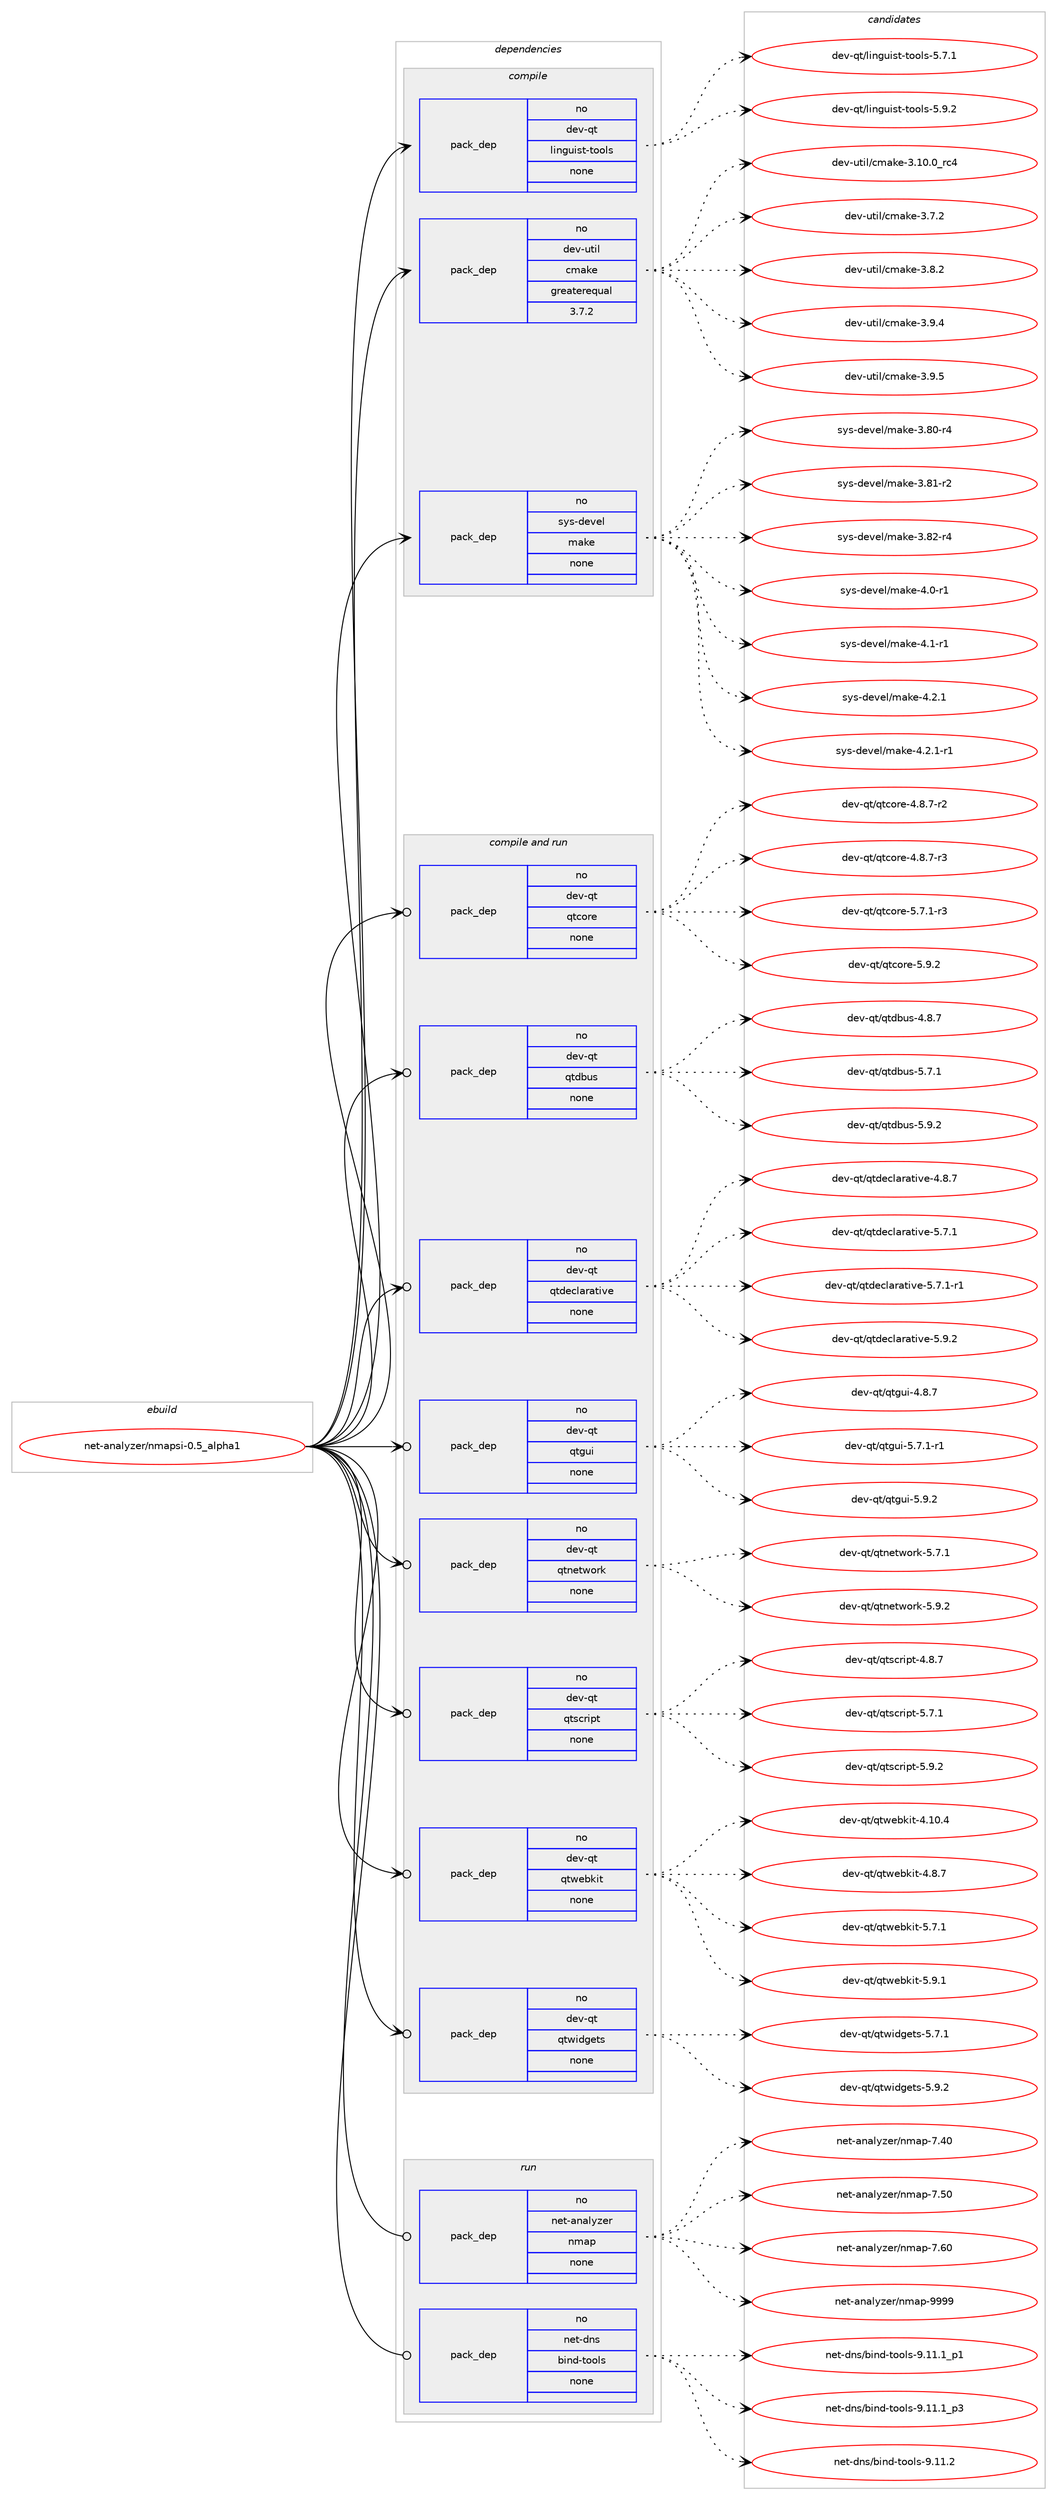 digraph prolog {

# *************
# Graph options
# *************

newrank=true;
concentrate=true;
compound=true;
graph [rankdir=LR,fontname=Helvetica,fontsize=10,ranksep=1.5];#, ranksep=2.5, nodesep=0.2];
edge  [arrowhead=vee];
node  [fontname=Helvetica,fontsize=10];

# **********
# The ebuild
# **********

subgraph cluster_leftcol {
color=gray;
rank=same;
label=<<i>ebuild</i>>;
id [label="net-analyzer/nmapsi-0.5_alpha1", color=red, width=4, href="../net-analyzer/nmapsi-0.5_alpha1.svg"];
}

# ****************
# The dependencies
# ****************

subgraph cluster_midcol {
color=gray;
label=<<i>dependencies</i>>;
subgraph cluster_compile {
fillcolor="#eeeeee";
style=filled;
label=<<i>compile</i>>;
subgraph pack296556 {
dependency402394 [label=<<TABLE BORDER="0" CELLBORDER="1" CELLSPACING="0" CELLPADDING="4" WIDTH="220"><TR><TD ROWSPAN="6" CELLPADDING="30">pack_dep</TD></TR><TR><TD WIDTH="110">no</TD></TR><TR><TD>dev-qt</TD></TR><TR><TD>linguist-tools</TD></TR><TR><TD>none</TD></TR><TR><TD></TD></TR></TABLE>>, shape=none, color=blue];
}
id:e -> dependency402394:w [weight=20,style="solid",arrowhead="vee"];
subgraph pack296557 {
dependency402395 [label=<<TABLE BORDER="0" CELLBORDER="1" CELLSPACING="0" CELLPADDING="4" WIDTH="220"><TR><TD ROWSPAN="6" CELLPADDING="30">pack_dep</TD></TR><TR><TD WIDTH="110">no</TD></TR><TR><TD>dev-util</TD></TR><TR><TD>cmake</TD></TR><TR><TD>greaterequal</TD></TR><TR><TD>3.7.2</TD></TR></TABLE>>, shape=none, color=blue];
}
id:e -> dependency402395:w [weight=20,style="solid",arrowhead="vee"];
subgraph pack296558 {
dependency402396 [label=<<TABLE BORDER="0" CELLBORDER="1" CELLSPACING="0" CELLPADDING="4" WIDTH="220"><TR><TD ROWSPAN="6" CELLPADDING="30">pack_dep</TD></TR><TR><TD WIDTH="110">no</TD></TR><TR><TD>sys-devel</TD></TR><TR><TD>make</TD></TR><TR><TD>none</TD></TR><TR><TD></TD></TR></TABLE>>, shape=none, color=blue];
}
id:e -> dependency402396:w [weight=20,style="solid",arrowhead="vee"];
}
subgraph cluster_compileandrun {
fillcolor="#eeeeee";
style=filled;
label=<<i>compile and run</i>>;
subgraph pack296559 {
dependency402397 [label=<<TABLE BORDER="0" CELLBORDER="1" CELLSPACING="0" CELLPADDING="4" WIDTH="220"><TR><TD ROWSPAN="6" CELLPADDING="30">pack_dep</TD></TR><TR><TD WIDTH="110">no</TD></TR><TR><TD>dev-qt</TD></TR><TR><TD>qtcore</TD></TR><TR><TD>none</TD></TR><TR><TD></TD></TR></TABLE>>, shape=none, color=blue];
}
id:e -> dependency402397:w [weight=20,style="solid",arrowhead="odotvee"];
subgraph pack296560 {
dependency402398 [label=<<TABLE BORDER="0" CELLBORDER="1" CELLSPACING="0" CELLPADDING="4" WIDTH="220"><TR><TD ROWSPAN="6" CELLPADDING="30">pack_dep</TD></TR><TR><TD WIDTH="110">no</TD></TR><TR><TD>dev-qt</TD></TR><TR><TD>qtdbus</TD></TR><TR><TD>none</TD></TR><TR><TD></TD></TR></TABLE>>, shape=none, color=blue];
}
id:e -> dependency402398:w [weight=20,style="solid",arrowhead="odotvee"];
subgraph pack296561 {
dependency402399 [label=<<TABLE BORDER="0" CELLBORDER="1" CELLSPACING="0" CELLPADDING="4" WIDTH="220"><TR><TD ROWSPAN="6" CELLPADDING="30">pack_dep</TD></TR><TR><TD WIDTH="110">no</TD></TR><TR><TD>dev-qt</TD></TR><TR><TD>qtdeclarative</TD></TR><TR><TD>none</TD></TR><TR><TD></TD></TR></TABLE>>, shape=none, color=blue];
}
id:e -> dependency402399:w [weight=20,style="solid",arrowhead="odotvee"];
subgraph pack296562 {
dependency402400 [label=<<TABLE BORDER="0" CELLBORDER="1" CELLSPACING="0" CELLPADDING="4" WIDTH="220"><TR><TD ROWSPAN="6" CELLPADDING="30">pack_dep</TD></TR><TR><TD WIDTH="110">no</TD></TR><TR><TD>dev-qt</TD></TR><TR><TD>qtgui</TD></TR><TR><TD>none</TD></TR><TR><TD></TD></TR></TABLE>>, shape=none, color=blue];
}
id:e -> dependency402400:w [weight=20,style="solid",arrowhead="odotvee"];
subgraph pack296563 {
dependency402401 [label=<<TABLE BORDER="0" CELLBORDER="1" CELLSPACING="0" CELLPADDING="4" WIDTH="220"><TR><TD ROWSPAN="6" CELLPADDING="30">pack_dep</TD></TR><TR><TD WIDTH="110">no</TD></TR><TR><TD>dev-qt</TD></TR><TR><TD>qtnetwork</TD></TR><TR><TD>none</TD></TR><TR><TD></TD></TR></TABLE>>, shape=none, color=blue];
}
id:e -> dependency402401:w [weight=20,style="solid",arrowhead="odotvee"];
subgraph pack296564 {
dependency402402 [label=<<TABLE BORDER="0" CELLBORDER="1" CELLSPACING="0" CELLPADDING="4" WIDTH="220"><TR><TD ROWSPAN="6" CELLPADDING="30">pack_dep</TD></TR><TR><TD WIDTH="110">no</TD></TR><TR><TD>dev-qt</TD></TR><TR><TD>qtscript</TD></TR><TR><TD>none</TD></TR><TR><TD></TD></TR></TABLE>>, shape=none, color=blue];
}
id:e -> dependency402402:w [weight=20,style="solid",arrowhead="odotvee"];
subgraph pack296565 {
dependency402403 [label=<<TABLE BORDER="0" CELLBORDER="1" CELLSPACING="0" CELLPADDING="4" WIDTH="220"><TR><TD ROWSPAN="6" CELLPADDING="30">pack_dep</TD></TR><TR><TD WIDTH="110">no</TD></TR><TR><TD>dev-qt</TD></TR><TR><TD>qtwebkit</TD></TR><TR><TD>none</TD></TR><TR><TD></TD></TR></TABLE>>, shape=none, color=blue];
}
id:e -> dependency402403:w [weight=20,style="solid",arrowhead="odotvee"];
subgraph pack296566 {
dependency402404 [label=<<TABLE BORDER="0" CELLBORDER="1" CELLSPACING="0" CELLPADDING="4" WIDTH="220"><TR><TD ROWSPAN="6" CELLPADDING="30">pack_dep</TD></TR><TR><TD WIDTH="110">no</TD></TR><TR><TD>dev-qt</TD></TR><TR><TD>qtwidgets</TD></TR><TR><TD>none</TD></TR><TR><TD></TD></TR></TABLE>>, shape=none, color=blue];
}
id:e -> dependency402404:w [weight=20,style="solid",arrowhead="odotvee"];
}
subgraph cluster_run {
fillcolor="#eeeeee";
style=filled;
label=<<i>run</i>>;
subgraph pack296567 {
dependency402405 [label=<<TABLE BORDER="0" CELLBORDER="1" CELLSPACING="0" CELLPADDING="4" WIDTH="220"><TR><TD ROWSPAN="6" CELLPADDING="30">pack_dep</TD></TR><TR><TD WIDTH="110">no</TD></TR><TR><TD>net-analyzer</TD></TR><TR><TD>nmap</TD></TR><TR><TD>none</TD></TR><TR><TD></TD></TR></TABLE>>, shape=none, color=blue];
}
id:e -> dependency402405:w [weight=20,style="solid",arrowhead="odot"];
subgraph pack296568 {
dependency402406 [label=<<TABLE BORDER="0" CELLBORDER="1" CELLSPACING="0" CELLPADDING="4" WIDTH="220"><TR><TD ROWSPAN="6" CELLPADDING="30">pack_dep</TD></TR><TR><TD WIDTH="110">no</TD></TR><TR><TD>net-dns</TD></TR><TR><TD>bind-tools</TD></TR><TR><TD>none</TD></TR><TR><TD></TD></TR></TABLE>>, shape=none, color=blue];
}
id:e -> dependency402406:w [weight=20,style="solid",arrowhead="odot"];
}
}

# **************
# The candidates
# **************

subgraph cluster_choices {
rank=same;
color=gray;
label=<<i>candidates</i>>;

subgraph choice296556 {
color=black;
nodesep=1;
choice100101118451131164710810511010311710511511645116111111108115455346554649 [label="dev-qt/linguist-tools-5.7.1", color=red, width=4,href="../dev-qt/linguist-tools-5.7.1.svg"];
choice100101118451131164710810511010311710511511645116111111108115455346574650 [label="dev-qt/linguist-tools-5.9.2", color=red, width=4,href="../dev-qt/linguist-tools-5.9.2.svg"];
dependency402394:e -> choice100101118451131164710810511010311710511511645116111111108115455346554649:w [style=dotted,weight="100"];
dependency402394:e -> choice100101118451131164710810511010311710511511645116111111108115455346574650:w [style=dotted,weight="100"];
}
subgraph choice296557 {
color=black;
nodesep=1;
choice1001011184511711610510847991099710710145514649484648951149952 [label="dev-util/cmake-3.10.0_rc4", color=red, width=4,href="../dev-util/cmake-3.10.0_rc4.svg"];
choice10010111845117116105108479910997107101455146554650 [label="dev-util/cmake-3.7.2", color=red, width=4,href="../dev-util/cmake-3.7.2.svg"];
choice10010111845117116105108479910997107101455146564650 [label="dev-util/cmake-3.8.2", color=red, width=4,href="../dev-util/cmake-3.8.2.svg"];
choice10010111845117116105108479910997107101455146574652 [label="dev-util/cmake-3.9.4", color=red, width=4,href="../dev-util/cmake-3.9.4.svg"];
choice10010111845117116105108479910997107101455146574653 [label="dev-util/cmake-3.9.5", color=red, width=4,href="../dev-util/cmake-3.9.5.svg"];
dependency402395:e -> choice1001011184511711610510847991099710710145514649484648951149952:w [style=dotted,weight="100"];
dependency402395:e -> choice10010111845117116105108479910997107101455146554650:w [style=dotted,weight="100"];
dependency402395:e -> choice10010111845117116105108479910997107101455146564650:w [style=dotted,weight="100"];
dependency402395:e -> choice10010111845117116105108479910997107101455146574652:w [style=dotted,weight="100"];
dependency402395:e -> choice10010111845117116105108479910997107101455146574653:w [style=dotted,weight="100"];
}
subgraph choice296558 {
color=black;
nodesep=1;
choice11512111545100101118101108471099710710145514656484511452 [label="sys-devel/make-3.80-r4", color=red, width=4,href="../sys-devel/make-3.80-r4.svg"];
choice11512111545100101118101108471099710710145514656494511450 [label="sys-devel/make-3.81-r2", color=red, width=4,href="../sys-devel/make-3.81-r2.svg"];
choice11512111545100101118101108471099710710145514656504511452 [label="sys-devel/make-3.82-r4", color=red, width=4,href="../sys-devel/make-3.82-r4.svg"];
choice115121115451001011181011084710997107101455246484511449 [label="sys-devel/make-4.0-r1", color=red, width=4,href="../sys-devel/make-4.0-r1.svg"];
choice115121115451001011181011084710997107101455246494511449 [label="sys-devel/make-4.1-r1", color=red, width=4,href="../sys-devel/make-4.1-r1.svg"];
choice115121115451001011181011084710997107101455246504649 [label="sys-devel/make-4.2.1", color=red, width=4,href="../sys-devel/make-4.2.1.svg"];
choice1151211154510010111810110847109971071014552465046494511449 [label="sys-devel/make-4.2.1-r1", color=red, width=4,href="../sys-devel/make-4.2.1-r1.svg"];
dependency402396:e -> choice11512111545100101118101108471099710710145514656484511452:w [style=dotted,weight="100"];
dependency402396:e -> choice11512111545100101118101108471099710710145514656494511450:w [style=dotted,weight="100"];
dependency402396:e -> choice11512111545100101118101108471099710710145514656504511452:w [style=dotted,weight="100"];
dependency402396:e -> choice115121115451001011181011084710997107101455246484511449:w [style=dotted,weight="100"];
dependency402396:e -> choice115121115451001011181011084710997107101455246494511449:w [style=dotted,weight="100"];
dependency402396:e -> choice115121115451001011181011084710997107101455246504649:w [style=dotted,weight="100"];
dependency402396:e -> choice1151211154510010111810110847109971071014552465046494511449:w [style=dotted,weight="100"];
}
subgraph choice296559 {
color=black;
nodesep=1;
choice1001011184511311647113116991111141014552465646554511450 [label="dev-qt/qtcore-4.8.7-r2", color=red, width=4,href="../dev-qt/qtcore-4.8.7-r2.svg"];
choice1001011184511311647113116991111141014552465646554511451 [label="dev-qt/qtcore-4.8.7-r3", color=red, width=4,href="../dev-qt/qtcore-4.8.7-r3.svg"];
choice1001011184511311647113116991111141014553465546494511451 [label="dev-qt/qtcore-5.7.1-r3", color=red, width=4,href="../dev-qt/qtcore-5.7.1-r3.svg"];
choice100101118451131164711311699111114101455346574650 [label="dev-qt/qtcore-5.9.2", color=red, width=4,href="../dev-qt/qtcore-5.9.2.svg"];
dependency402397:e -> choice1001011184511311647113116991111141014552465646554511450:w [style=dotted,weight="100"];
dependency402397:e -> choice1001011184511311647113116991111141014552465646554511451:w [style=dotted,weight="100"];
dependency402397:e -> choice1001011184511311647113116991111141014553465546494511451:w [style=dotted,weight="100"];
dependency402397:e -> choice100101118451131164711311699111114101455346574650:w [style=dotted,weight="100"];
}
subgraph choice296560 {
color=black;
nodesep=1;
choice100101118451131164711311610098117115455246564655 [label="dev-qt/qtdbus-4.8.7", color=red, width=4,href="../dev-qt/qtdbus-4.8.7.svg"];
choice100101118451131164711311610098117115455346554649 [label="dev-qt/qtdbus-5.7.1", color=red, width=4,href="../dev-qt/qtdbus-5.7.1.svg"];
choice100101118451131164711311610098117115455346574650 [label="dev-qt/qtdbus-5.9.2", color=red, width=4,href="../dev-qt/qtdbus-5.9.2.svg"];
dependency402398:e -> choice100101118451131164711311610098117115455246564655:w [style=dotted,weight="100"];
dependency402398:e -> choice100101118451131164711311610098117115455346554649:w [style=dotted,weight="100"];
dependency402398:e -> choice100101118451131164711311610098117115455346574650:w [style=dotted,weight="100"];
}
subgraph choice296561 {
color=black;
nodesep=1;
choice1001011184511311647113116100101991089711497116105118101455246564655 [label="dev-qt/qtdeclarative-4.8.7", color=red, width=4,href="../dev-qt/qtdeclarative-4.8.7.svg"];
choice1001011184511311647113116100101991089711497116105118101455346554649 [label="dev-qt/qtdeclarative-5.7.1", color=red, width=4,href="../dev-qt/qtdeclarative-5.7.1.svg"];
choice10010111845113116471131161001019910897114971161051181014553465546494511449 [label="dev-qt/qtdeclarative-5.7.1-r1", color=red, width=4,href="../dev-qt/qtdeclarative-5.7.1-r1.svg"];
choice1001011184511311647113116100101991089711497116105118101455346574650 [label="dev-qt/qtdeclarative-5.9.2", color=red, width=4,href="../dev-qt/qtdeclarative-5.9.2.svg"];
dependency402399:e -> choice1001011184511311647113116100101991089711497116105118101455246564655:w [style=dotted,weight="100"];
dependency402399:e -> choice1001011184511311647113116100101991089711497116105118101455346554649:w [style=dotted,weight="100"];
dependency402399:e -> choice10010111845113116471131161001019910897114971161051181014553465546494511449:w [style=dotted,weight="100"];
dependency402399:e -> choice1001011184511311647113116100101991089711497116105118101455346574650:w [style=dotted,weight="100"];
}
subgraph choice296562 {
color=black;
nodesep=1;
choice1001011184511311647113116103117105455246564655 [label="dev-qt/qtgui-4.8.7", color=red, width=4,href="../dev-qt/qtgui-4.8.7.svg"];
choice10010111845113116471131161031171054553465546494511449 [label="dev-qt/qtgui-5.7.1-r1", color=red, width=4,href="../dev-qt/qtgui-5.7.1-r1.svg"];
choice1001011184511311647113116103117105455346574650 [label="dev-qt/qtgui-5.9.2", color=red, width=4,href="../dev-qt/qtgui-5.9.2.svg"];
dependency402400:e -> choice1001011184511311647113116103117105455246564655:w [style=dotted,weight="100"];
dependency402400:e -> choice10010111845113116471131161031171054553465546494511449:w [style=dotted,weight="100"];
dependency402400:e -> choice1001011184511311647113116103117105455346574650:w [style=dotted,weight="100"];
}
subgraph choice296563 {
color=black;
nodesep=1;
choice1001011184511311647113116110101116119111114107455346554649 [label="dev-qt/qtnetwork-5.7.1", color=red, width=4,href="../dev-qt/qtnetwork-5.7.1.svg"];
choice1001011184511311647113116110101116119111114107455346574650 [label="dev-qt/qtnetwork-5.9.2", color=red, width=4,href="../dev-qt/qtnetwork-5.9.2.svg"];
dependency402401:e -> choice1001011184511311647113116110101116119111114107455346554649:w [style=dotted,weight="100"];
dependency402401:e -> choice1001011184511311647113116110101116119111114107455346574650:w [style=dotted,weight="100"];
}
subgraph choice296564 {
color=black;
nodesep=1;
choice100101118451131164711311611599114105112116455246564655 [label="dev-qt/qtscript-4.8.7", color=red, width=4,href="../dev-qt/qtscript-4.8.7.svg"];
choice100101118451131164711311611599114105112116455346554649 [label="dev-qt/qtscript-5.7.1", color=red, width=4,href="../dev-qt/qtscript-5.7.1.svg"];
choice100101118451131164711311611599114105112116455346574650 [label="dev-qt/qtscript-5.9.2", color=red, width=4,href="../dev-qt/qtscript-5.9.2.svg"];
dependency402402:e -> choice100101118451131164711311611599114105112116455246564655:w [style=dotted,weight="100"];
dependency402402:e -> choice100101118451131164711311611599114105112116455346554649:w [style=dotted,weight="100"];
dependency402402:e -> choice100101118451131164711311611599114105112116455346574650:w [style=dotted,weight="100"];
}
subgraph choice296565 {
color=black;
nodesep=1;
choice10010111845113116471131161191019810710511645524649484652 [label="dev-qt/qtwebkit-4.10.4", color=red, width=4,href="../dev-qt/qtwebkit-4.10.4.svg"];
choice100101118451131164711311611910198107105116455246564655 [label="dev-qt/qtwebkit-4.8.7", color=red, width=4,href="../dev-qt/qtwebkit-4.8.7.svg"];
choice100101118451131164711311611910198107105116455346554649 [label="dev-qt/qtwebkit-5.7.1", color=red, width=4,href="../dev-qt/qtwebkit-5.7.1.svg"];
choice100101118451131164711311611910198107105116455346574649 [label="dev-qt/qtwebkit-5.9.1", color=red, width=4,href="../dev-qt/qtwebkit-5.9.1.svg"];
dependency402403:e -> choice10010111845113116471131161191019810710511645524649484652:w [style=dotted,weight="100"];
dependency402403:e -> choice100101118451131164711311611910198107105116455246564655:w [style=dotted,weight="100"];
dependency402403:e -> choice100101118451131164711311611910198107105116455346554649:w [style=dotted,weight="100"];
dependency402403:e -> choice100101118451131164711311611910198107105116455346574649:w [style=dotted,weight="100"];
}
subgraph choice296566 {
color=black;
nodesep=1;
choice1001011184511311647113116119105100103101116115455346554649 [label="dev-qt/qtwidgets-5.7.1", color=red, width=4,href="../dev-qt/qtwidgets-5.7.1.svg"];
choice1001011184511311647113116119105100103101116115455346574650 [label="dev-qt/qtwidgets-5.9.2", color=red, width=4,href="../dev-qt/qtwidgets-5.9.2.svg"];
dependency402404:e -> choice1001011184511311647113116119105100103101116115455346554649:w [style=dotted,weight="100"];
dependency402404:e -> choice1001011184511311647113116119105100103101116115455346574650:w [style=dotted,weight="100"];
}
subgraph choice296567 {
color=black;
nodesep=1;
choice11010111645971109710812112210111447110109971124555465248 [label="net-analyzer/nmap-7.40", color=red, width=4,href="../net-analyzer/nmap-7.40.svg"];
choice11010111645971109710812112210111447110109971124555465348 [label="net-analyzer/nmap-7.50", color=red, width=4,href="../net-analyzer/nmap-7.50.svg"];
choice11010111645971109710812112210111447110109971124555465448 [label="net-analyzer/nmap-7.60", color=red, width=4,href="../net-analyzer/nmap-7.60.svg"];
choice11010111645971109710812112210111447110109971124557575757 [label="net-analyzer/nmap-9999", color=red, width=4,href="../net-analyzer/nmap-9999.svg"];
dependency402405:e -> choice11010111645971109710812112210111447110109971124555465248:w [style=dotted,weight="100"];
dependency402405:e -> choice11010111645971109710812112210111447110109971124555465348:w [style=dotted,weight="100"];
dependency402405:e -> choice11010111645971109710812112210111447110109971124555465448:w [style=dotted,weight="100"];
dependency402405:e -> choice11010111645971109710812112210111447110109971124557575757:w [style=dotted,weight="100"];
}
subgraph choice296568 {
color=black;
nodesep=1;
choice11010111645100110115479810511010045116111111108115455746494946499511249 [label="net-dns/bind-tools-9.11.1_p1", color=red, width=4,href="../net-dns/bind-tools-9.11.1_p1.svg"];
choice11010111645100110115479810511010045116111111108115455746494946499511251 [label="net-dns/bind-tools-9.11.1_p3", color=red, width=4,href="../net-dns/bind-tools-9.11.1_p3.svg"];
choice1101011164510011011547981051101004511611111110811545574649494650 [label="net-dns/bind-tools-9.11.2", color=red, width=4,href="../net-dns/bind-tools-9.11.2.svg"];
dependency402406:e -> choice11010111645100110115479810511010045116111111108115455746494946499511249:w [style=dotted,weight="100"];
dependency402406:e -> choice11010111645100110115479810511010045116111111108115455746494946499511251:w [style=dotted,weight="100"];
dependency402406:e -> choice1101011164510011011547981051101004511611111110811545574649494650:w [style=dotted,weight="100"];
}
}

}

